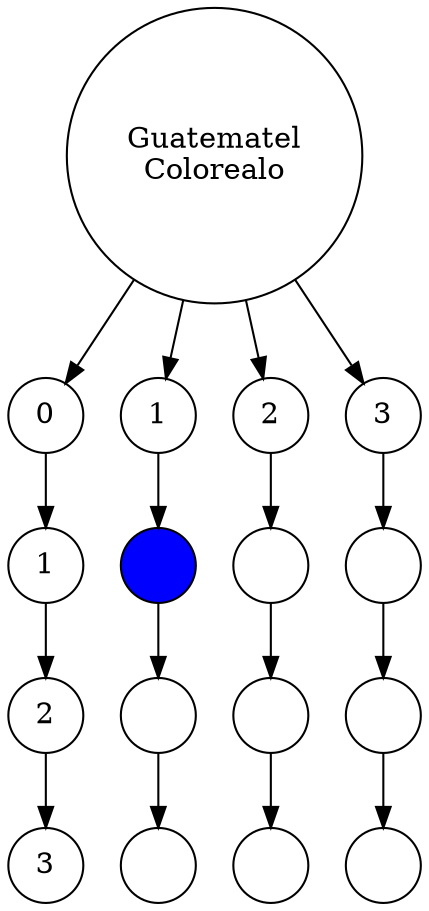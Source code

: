 digraph grafo{

        node[shape=circle];
n0 [label="Guatematel
Colorealo"];
n1 [label="0"];
n2 [label="1"];
n3 [label="2"];
n4 [label="3"];
n5 [label="1"];
n6 [label="" fillcolor="#0000ff" style=filled];
n7 [label=""];
n8 [label=""];
n9 [label="2"];
n10 [label=""];
n11 [label=""];
n12 [label=""];
n13 [label="3"];
n14 [label=""];
n15 [label=""];
n16 [label=""];
n0 -> n1
n0 -> n2
n0 -> n3
n0 -> n4
n1 -> n5
n5 -> n9
n9 -> n13
n2 -> n6
n6 -> n10
n10 -> n14
n3 -> n7
n7 -> n11
n11 -> n15
n4 -> n8
n8 -> n12
n12 -> n16

}